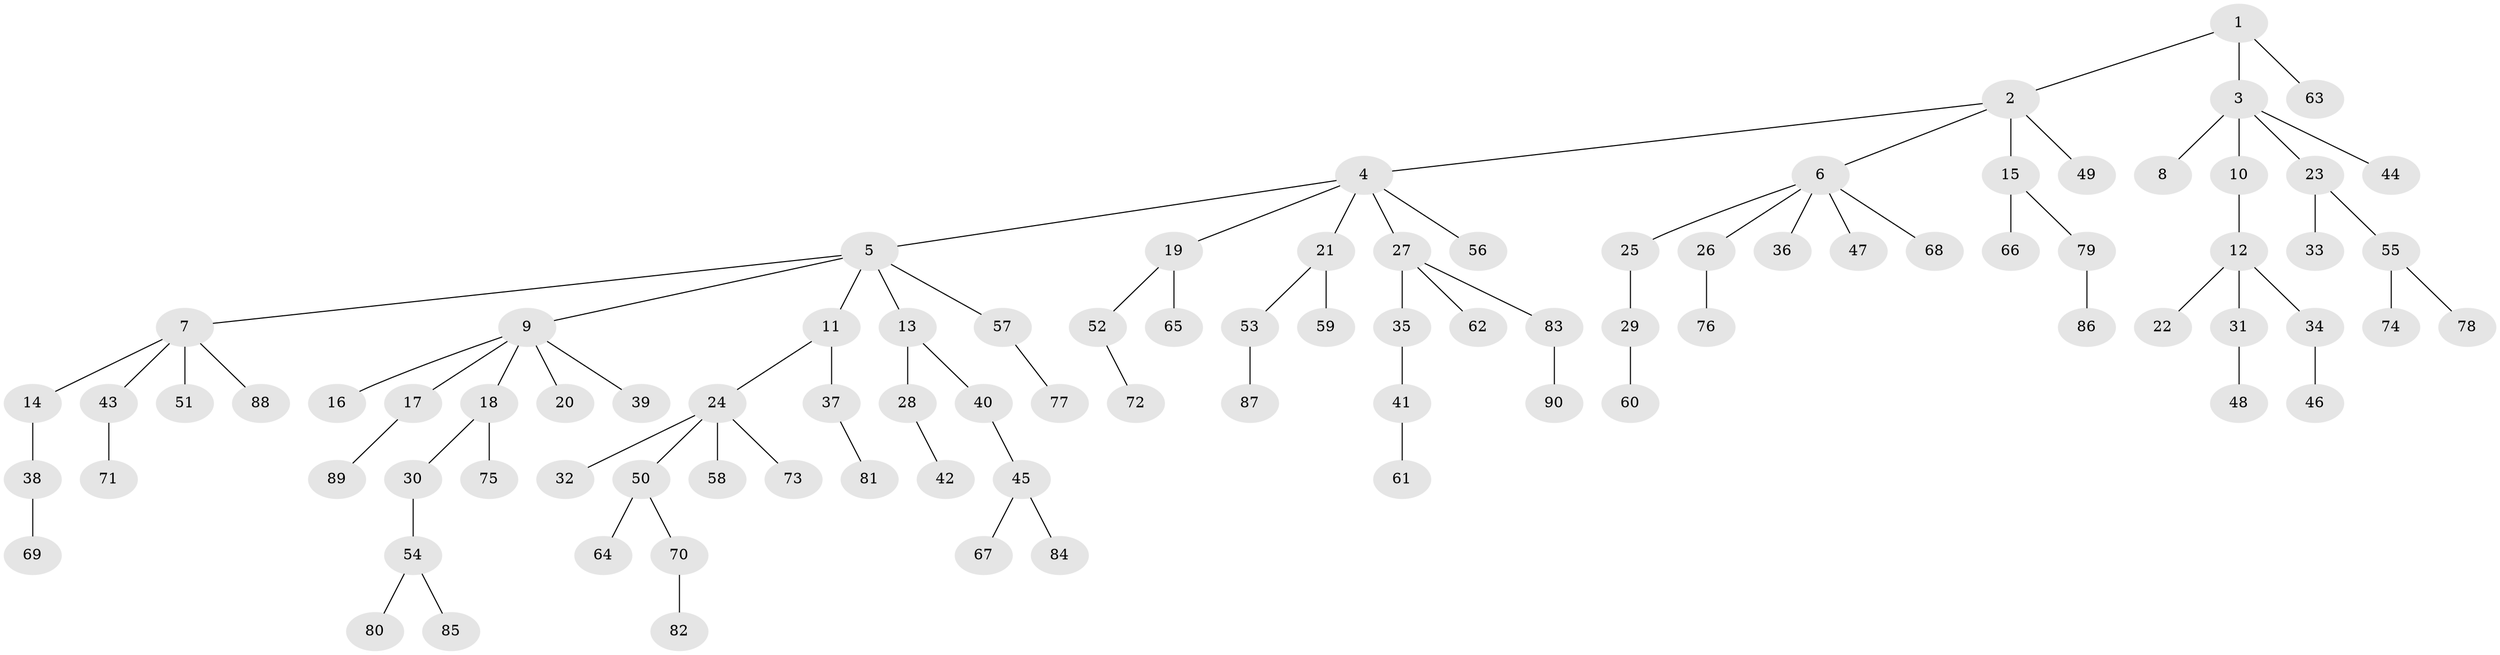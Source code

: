 // Generated by graph-tools (version 1.1) at 2025/11/02/27/25 16:11:27]
// undirected, 90 vertices, 89 edges
graph export_dot {
graph [start="1"]
  node [color=gray90,style=filled];
  1;
  2;
  3;
  4;
  5;
  6;
  7;
  8;
  9;
  10;
  11;
  12;
  13;
  14;
  15;
  16;
  17;
  18;
  19;
  20;
  21;
  22;
  23;
  24;
  25;
  26;
  27;
  28;
  29;
  30;
  31;
  32;
  33;
  34;
  35;
  36;
  37;
  38;
  39;
  40;
  41;
  42;
  43;
  44;
  45;
  46;
  47;
  48;
  49;
  50;
  51;
  52;
  53;
  54;
  55;
  56;
  57;
  58;
  59;
  60;
  61;
  62;
  63;
  64;
  65;
  66;
  67;
  68;
  69;
  70;
  71;
  72;
  73;
  74;
  75;
  76;
  77;
  78;
  79;
  80;
  81;
  82;
  83;
  84;
  85;
  86;
  87;
  88;
  89;
  90;
  1 -- 2;
  1 -- 3;
  1 -- 63;
  2 -- 4;
  2 -- 6;
  2 -- 15;
  2 -- 49;
  3 -- 8;
  3 -- 10;
  3 -- 23;
  3 -- 44;
  4 -- 5;
  4 -- 19;
  4 -- 21;
  4 -- 27;
  4 -- 56;
  5 -- 7;
  5 -- 9;
  5 -- 11;
  5 -- 13;
  5 -- 57;
  6 -- 25;
  6 -- 26;
  6 -- 36;
  6 -- 47;
  6 -- 68;
  7 -- 14;
  7 -- 43;
  7 -- 51;
  7 -- 88;
  9 -- 16;
  9 -- 17;
  9 -- 18;
  9 -- 20;
  9 -- 39;
  10 -- 12;
  11 -- 24;
  11 -- 37;
  12 -- 22;
  12 -- 31;
  12 -- 34;
  13 -- 28;
  13 -- 40;
  14 -- 38;
  15 -- 66;
  15 -- 79;
  17 -- 89;
  18 -- 30;
  18 -- 75;
  19 -- 52;
  19 -- 65;
  21 -- 53;
  21 -- 59;
  23 -- 33;
  23 -- 55;
  24 -- 32;
  24 -- 50;
  24 -- 58;
  24 -- 73;
  25 -- 29;
  26 -- 76;
  27 -- 35;
  27 -- 62;
  27 -- 83;
  28 -- 42;
  29 -- 60;
  30 -- 54;
  31 -- 48;
  34 -- 46;
  35 -- 41;
  37 -- 81;
  38 -- 69;
  40 -- 45;
  41 -- 61;
  43 -- 71;
  45 -- 67;
  45 -- 84;
  50 -- 64;
  50 -- 70;
  52 -- 72;
  53 -- 87;
  54 -- 80;
  54 -- 85;
  55 -- 74;
  55 -- 78;
  57 -- 77;
  70 -- 82;
  79 -- 86;
  83 -- 90;
}
